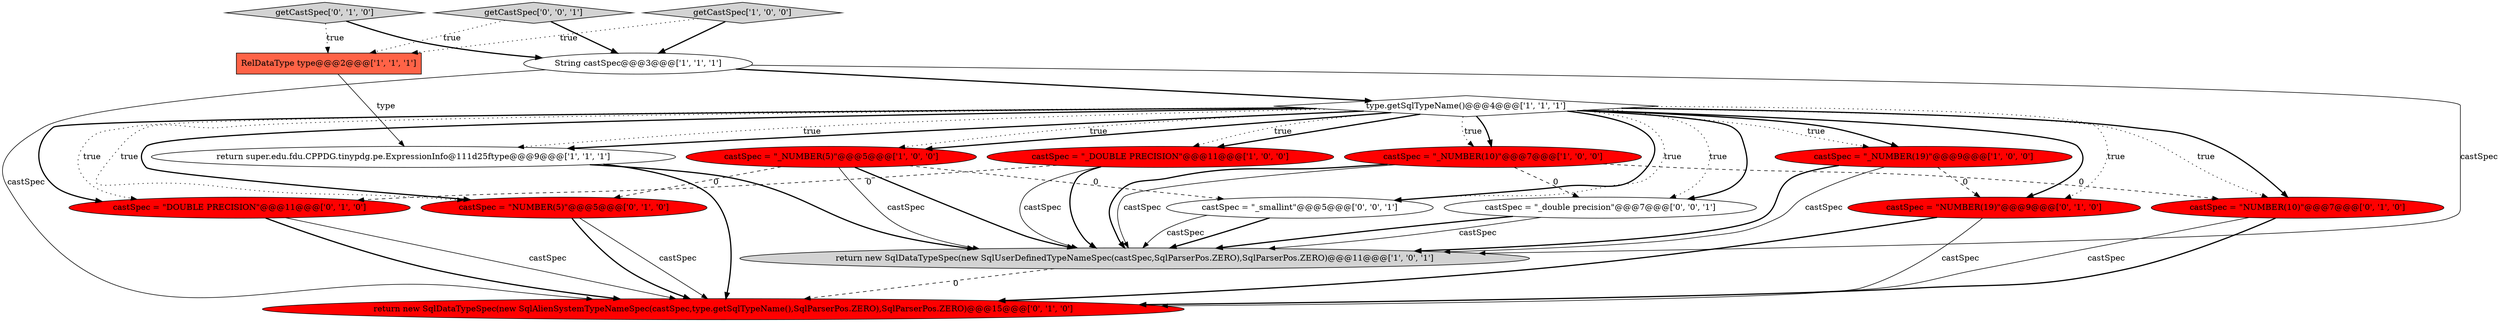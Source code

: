 digraph {
12 [style = filled, label = "getCastSpec['0', '1', '0']", fillcolor = lightgray, shape = diamond image = "AAA0AAABBB2BBB"];
14 [style = filled, label = "castSpec = \"NUMBER(10)\"@@@7@@@['0', '1', '0']", fillcolor = red, shape = ellipse image = "AAA1AAABBB2BBB"];
18 [style = filled, label = "castSpec = \"_double precision\"@@@7@@@['0', '0', '1']", fillcolor = white, shape = ellipse image = "AAA0AAABBB3BBB"];
10 [style = filled, label = "castSpec = \"NUMBER(19)\"@@@9@@@['0', '1', '0']", fillcolor = red, shape = ellipse image = "AAA1AAABBB2BBB"];
9 [style = filled, label = "String castSpec@@@3@@@['1', '1', '1']", fillcolor = white, shape = ellipse image = "AAA0AAABBB1BBB"];
5 [style = filled, label = "castSpec = \"_NUMBER(19)\"@@@9@@@['1', '0', '0']", fillcolor = red, shape = ellipse image = "AAA1AAABBB1BBB"];
7 [style = filled, label = "RelDataType type@@@2@@@['1', '1', '1']", fillcolor = tomato, shape = box image = "AAA0AAABBB1BBB"];
8 [style = filled, label = "return new SqlDataTypeSpec(new SqlUserDefinedTypeNameSpec(castSpec,SqlParserPos.ZERO),SqlParserPos.ZERO)@@@11@@@['1', '0', '1']", fillcolor = lightgray, shape = ellipse image = "AAA0AAABBB1BBB"];
11 [style = filled, label = "return new SqlDataTypeSpec(new SqlAlienSystemTypeNameSpec(castSpec,type.getSqlTypeName(),SqlParserPos.ZERO),SqlParserPos.ZERO)@@@15@@@['0', '1', '0']", fillcolor = red, shape = ellipse image = "AAA1AAABBB2BBB"];
15 [style = filled, label = "castSpec = \"NUMBER(5)\"@@@5@@@['0', '1', '0']", fillcolor = red, shape = ellipse image = "AAA1AAABBB2BBB"];
17 [style = filled, label = "getCastSpec['0', '0', '1']", fillcolor = lightgray, shape = diamond image = "AAA0AAABBB3BBB"];
0 [style = filled, label = "return super.edu.fdu.CPPDG.tinypdg.pe.ExpressionInfo@111d25ftype@@@9@@@['1', '1', '1']", fillcolor = white, shape = ellipse image = "AAA0AAABBB1BBB"];
1 [style = filled, label = "type.getSqlTypeName()@@@4@@@['1', '1', '1']", fillcolor = white, shape = diamond image = "AAA0AAABBB1BBB"];
13 [style = filled, label = "castSpec = \"DOUBLE PRECISION\"@@@11@@@['0', '1', '0']", fillcolor = red, shape = ellipse image = "AAA1AAABBB2BBB"];
3 [style = filled, label = "castSpec = \"_NUMBER(10)\"@@@7@@@['1', '0', '0']", fillcolor = red, shape = ellipse image = "AAA1AAABBB1BBB"];
4 [style = filled, label = "getCastSpec['1', '0', '0']", fillcolor = lightgray, shape = diamond image = "AAA0AAABBB1BBB"];
6 [style = filled, label = "castSpec = \"_DOUBLE PRECISION\"@@@11@@@['1', '0', '0']", fillcolor = red, shape = ellipse image = "AAA1AAABBB1BBB"];
2 [style = filled, label = "castSpec = \"_NUMBER(5)\"@@@5@@@['1', '0', '0']", fillcolor = red, shape = ellipse image = "AAA1AAABBB1BBB"];
16 [style = filled, label = "castSpec = \"_smallint\"@@@5@@@['0', '0', '1']", fillcolor = white, shape = ellipse image = "AAA0AAABBB3BBB"];
1->5 [style = bold, label=""];
7->0 [style = solid, label="type"];
4->9 [style = bold, label=""];
5->8 [style = bold, label=""];
9->8 [style = solid, label="castSpec"];
13->11 [style = solid, label="castSpec"];
1->10 [style = dotted, label="true"];
16->8 [style = bold, label=""];
1->15 [style = bold, label=""];
17->9 [style = bold, label=""];
3->18 [style = dashed, label="0"];
1->3 [style = bold, label=""];
4->7 [style = dotted, label="true"];
0->11 [style = bold, label=""];
1->18 [style = bold, label=""];
3->8 [style = solid, label="castSpec"];
18->8 [style = solid, label="castSpec"];
14->11 [style = solid, label="castSpec"];
1->0 [style = bold, label=""];
1->14 [style = dotted, label="true"];
12->9 [style = bold, label=""];
13->11 [style = bold, label=""];
1->13 [style = bold, label=""];
16->8 [style = solid, label="castSpec"];
6->8 [style = solid, label="castSpec"];
1->3 [style = dotted, label="true"];
1->18 [style = dotted, label="true"];
2->15 [style = dashed, label="0"];
1->13 [style = dotted, label="true"];
1->6 [style = bold, label=""];
6->13 [style = dashed, label="0"];
15->11 [style = solid, label="castSpec"];
15->11 [style = bold, label=""];
5->10 [style = dashed, label="0"];
1->16 [style = bold, label=""];
9->11 [style = solid, label="castSpec"];
3->8 [style = bold, label=""];
1->15 [style = dotted, label="true"];
2->16 [style = dashed, label="0"];
6->8 [style = bold, label=""];
0->8 [style = bold, label=""];
10->11 [style = solid, label="castSpec"];
1->6 [style = dotted, label="true"];
1->14 [style = bold, label=""];
1->2 [style = bold, label=""];
18->8 [style = bold, label=""];
1->0 [style = dotted, label="true"];
5->8 [style = solid, label="castSpec"];
1->16 [style = dotted, label="true"];
17->7 [style = dotted, label="true"];
3->14 [style = dashed, label="0"];
9->1 [style = bold, label=""];
1->2 [style = dotted, label="true"];
12->7 [style = dotted, label="true"];
1->10 [style = bold, label=""];
2->8 [style = solid, label="castSpec"];
14->11 [style = bold, label=""];
8->11 [style = dashed, label="0"];
1->5 [style = dotted, label="true"];
2->8 [style = bold, label=""];
10->11 [style = bold, label=""];
}
